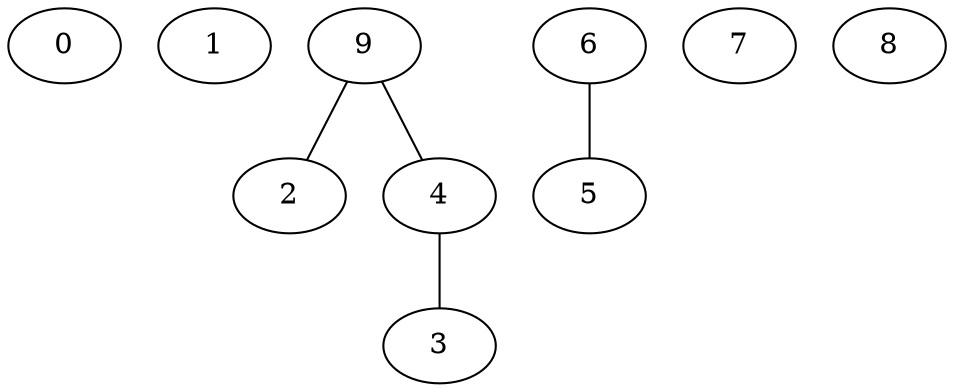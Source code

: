 digraph UnionFind1 {
    0;
    1;
    9 -> 2  [arrowhead=none];
    9 -> 4 -> 3  [arrowhead=none];
    6 -> 5 [arrowhead=none];
    7;
    8;
}
